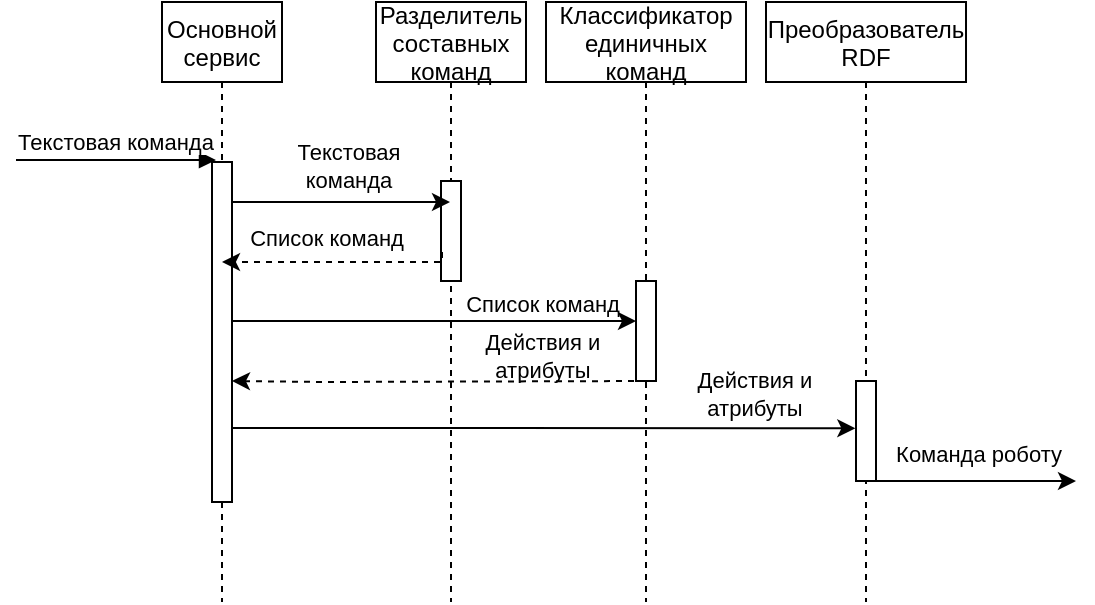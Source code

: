<mxfile version="20.0.1" type="device"><diagram id="kgpKYQtTHZ0yAKxKKP6v" name="Page-1"><mxGraphModel dx="1125" dy="661" grid="1" gridSize="10" guides="1" tooltips="1" connect="1" arrows="1" fold="1" page="1" pageScale="1" pageWidth="850" pageHeight="1100" math="0" shadow="0"><root><mxCell id="0"/><mxCell id="1" parent="0"/><mxCell id="8ddU9RlsFIriqSdHUrUJ-5" value="Основной &#xA;сервис" style="shape=umlLifeline;perimeter=lifelinePerimeter;container=1;collapsible=0;recursiveResize=0;rounded=0;shadow=0;strokeWidth=1;" parent="1" vertex="1"><mxGeometry x="180" y="340" width="60" height="300" as="geometry"/></mxCell><mxCell id="8ddU9RlsFIriqSdHUrUJ-6" value="" style="points=[];perimeter=orthogonalPerimeter;rounded=0;shadow=0;strokeWidth=1;" parent="8ddU9RlsFIriqSdHUrUJ-5" vertex="1"><mxGeometry x="25" y="80" width="10" height="170" as="geometry"/></mxCell><mxCell id="8ddU9RlsFIriqSdHUrUJ-8" value="Текстовая команда" style="verticalAlign=bottom;endArrow=block;entryX=0;entryY=0;shadow=0;strokeWidth=1;" parent="1" edge="1"><mxGeometry relative="1" as="geometry"><mxPoint x="107" y="419" as="sourcePoint"/><mxPoint x="207" y="419" as="targetPoint"/></mxGeometry></mxCell><mxCell id="8ddU9RlsFIriqSdHUrUJ-13" value="Разделитель&#xA;составных &#xA;команд" style="shape=umlLifeline;perimeter=lifelinePerimeter;container=1;collapsible=0;recursiveResize=0;rounded=0;shadow=0;strokeWidth=1;" parent="1" vertex="1"><mxGeometry x="287" y="340" width="75" height="300" as="geometry"/></mxCell><mxCell id="8ddU9RlsFIriqSdHUrUJ-14" value="" style="points=[];perimeter=orthogonalPerimeter;rounded=0;shadow=0;strokeWidth=1;" parent="8ddU9RlsFIriqSdHUrUJ-13" vertex="1"><mxGeometry x="32.5" y="89.5" width="10" height="50" as="geometry"/></mxCell><mxCell id="8ddU9RlsFIriqSdHUrUJ-15" value="Классификатор &#xA;единичных &#xA;команд" style="shape=umlLifeline;perimeter=lifelinePerimeter;container=1;collapsible=0;recursiveResize=0;rounded=0;shadow=0;strokeWidth=1;" parent="1" vertex="1"><mxGeometry x="372" y="340" width="100" height="300" as="geometry"/></mxCell><mxCell id="8ddU9RlsFIriqSdHUrUJ-16" value="" style="points=[];perimeter=orthogonalPerimeter;rounded=0;shadow=0;strokeWidth=1;" parent="8ddU9RlsFIriqSdHUrUJ-15" vertex="1"><mxGeometry x="45" y="139.5" width="10" height="50" as="geometry"/></mxCell><mxCell id="8ddU9RlsFIriqSdHUrUJ-30" value="Список команд" style="edgeLabel;html=1;align=center;verticalAlign=middle;resizable=0;points=[];" parent="8ddU9RlsFIriqSdHUrUJ-15" vertex="1" connectable="0"><mxGeometry x="-7.996" y="154.5" as="geometry"><mxPoint x="6" y="-4" as="offset"/></mxGeometry></mxCell><mxCell id="8ddU9RlsFIriqSdHUrUJ-31" value="&lt;div&gt;Действия и &lt;br&gt;&lt;/div&gt;&lt;div&gt;атрибуты&lt;/div&gt;" style="edgeLabel;html=1;align=center;verticalAlign=middle;resizable=0;points=[];" parent="8ddU9RlsFIriqSdHUrUJ-15" vertex="1" connectable="0"><mxGeometry x="-7.996" y="180.5" as="geometry"><mxPoint x="6" y="-4" as="offset"/></mxGeometry></mxCell><mxCell id="8ddU9RlsFIriqSdHUrUJ-18" value="" style="edgeStyle=orthogonalEdgeStyle;rounded=0;orthogonalLoop=1;jettySize=auto;html=1;" parent="1" source="8ddU9RlsFIriqSdHUrUJ-6" target="8ddU9RlsFIriqSdHUrUJ-13" edge="1"><mxGeometry relative="1" as="geometry"><Array as="points"><mxPoint x="240" y="440"/><mxPoint x="240" y="440"/></Array><mxPoint x="320" y="440" as="targetPoint"/></mxGeometry></mxCell><mxCell id="8ddU9RlsFIriqSdHUrUJ-19" value="&lt;div&gt;Текстовая&lt;/div&gt;&lt;div&gt;команда&lt;br&gt;&lt;/div&gt;" style="edgeLabel;html=1;align=center;verticalAlign=middle;resizable=0;points=[];" parent="8ddU9RlsFIriqSdHUrUJ-18" vertex="1" connectable="0"><mxGeometry x="0.194" y="1" relative="1" as="geometry"><mxPoint x="-7" y="-17" as="offset"/></mxGeometry></mxCell><mxCell id="8ddU9RlsFIriqSdHUrUJ-26" value="Список команд" style="edgeLabel;html=1;align=center;verticalAlign=middle;resizable=0;points=[];" parent="1" vertex="1" connectable="0"><mxGeometry x="260.004" y="460" as="geometry"><mxPoint x="2" y="-2" as="offset"/></mxGeometry></mxCell><mxCell id="8ddU9RlsFIriqSdHUrUJ-28" value="" style="edgeStyle=orthogonalEdgeStyle;rounded=0;orthogonalLoop=1;jettySize=auto;html=1;dashed=1;" parent="1" source="8ddU9RlsFIriqSdHUrUJ-16" edge="1"><mxGeometry relative="1" as="geometry"><Array as="points"><mxPoint x="422" y="530"/><mxPoint x="260" y="530"/></Array><mxPoint x="215" y="529.5" as="targetPoint"/></mxGeometry></mxCell><mxCell id="8ddU9RlsFIriqSdHUrUJ-29" value="" style="edgeStyle=orthogonalEdgeStyle;rounded=0;orthogonalLoop=1;jettySize=auto;html=1;" parent="1" target="8ddU9RlsFIriqSdHUrUJ-16" edge="1"><mxGeometry relative="1" as="geometry"><Array as="points"><mxPoint x="380" y="500"/><mxPoint x="380" y="500"/></Array><mxPoint x="215" y="499.5" as="sourcePoint"/><mxPoint x="539.5" y="499.5" as="targetPoint"/></mxGeometry></mxCell><mxCell id="8ddU9RlsFIriqSdHUrUJ-32" value="Преобразователь &#xA;RDF" style="shape=umlLifeline;perimeter=lifelinePerimeter;container=1;collapsible=0;recursiveResize=0;rounded=0;shadow=0;strokeWidth=1;" parent="1" vertex="1"><mxGeometry x="482" y="340" width="100.004" height="300" as="geometry"/></mxCell><mxCell id="8ddU9RlsFIriqSdHUrUJ-33" value="" style="points=[];perimeter=orthogonalPerimeter;rounded=0;shadow=0;strokeWidth=1;" parent="8ddU9RlsFIriqSdHUrUJ-32" vertex="1"><mxGeometry x="45" y="189.5" width="10" height="50" as="geometry"/></mxCell><mxCell id="8ddU9RlsFIriqSdHUrUJ-42" value="Команда роботу" style="edgeLabel;html=1;align=center;verticalAlign=middle;resizable=0;points=[];" parent="8ddU9RlsFIriqSdHUrUJ-32" vertex="1" connectable="0"><mxGeometry x="100.004" y="229.5" as="geometry"><mxPoint x="6" y="-4" as="offset"/></mxGeometry></mxCell><mxCell id="8ddU9RlsFIriqSdHUrUJ-41" value="" style="edgeStyle=orthogonalEdgeStyle;rounded=0;orthogonalLoop=1;jettySize=auto;html=1;" parent="1" source="8ddU9RlsFIriqSdHUrUJ-33" edge="1"><mxGeometry relative="1" as="geometry"><mxPoint x="637" y="579.5" as="targetPoint"/><Array as="points"><mxPoint x="612" y="579.5"/><mxPoint x="612" y="579.5"/></Array></mxGeometry></mxCell><mxCell id="8ddU9RlsFIriqSdHUrUJ-44" value="" style="edgeStyle=orthogonalEdgeStyle;rounded=0;orthogonalLoop=1;jettySize=auto;html=1;dashed=1;" parent="1" edge="1"><mxGeometry relative="1" as="geometry"><Array as="points"><mxPoint x="320" y="470"/><mxPoint x="215" y="470"/></Array><mxPoint x="320" y="465" as="sourcePoint"/><mxPoint x="210" y="470" as="targetPoint"/></mxGeometry></mxCell><mxCell id="oGeoiqinxaBk--zbT0zZ-6" value="" style="edgeStyle=orthogonalEdgeStyle;rounded=0;orthogonalLoop=1;jettySize=auto;html=1;entryX=-0.033;entryY=0.473;entryDx=0;entryDy=0;entryPerimeter=0;" edge="1" parent="1" source="8ddU9RlsFIriqSdHUrUJ-6" target="8ddU9RlsFIriqSdHUrUJ-33"><mxGeometry relative="1" as="geometry"><Array as="points"><mxPoint x="310" y="553"/><mxPoint x="310" y="553"/></Array></mxGeometry></mxCell><mxCell id="8ddU9RlsFIriqSdHUrUJ-35" value="&lt;div&gt;Действия и &lt;br&gt;&lt;/div&gt;&lt;div&gt;атрибуты&lt;/div&gt;" style="edgeLabel;html=1;align=center;verticalAlign=middle;resizable=0;points=[];" parent="1" vertex="1" connectable="0"><mxGeometry x="470.004" y="539.5" as="geometry"><mxPoint x="6" y="-4" as="offset"/></mxGeometry></mxCell></root></mxGraphModel></diagram></mxfile>
